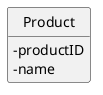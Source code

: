 @startuml

skinparam classAttributeIconSize 0
hide circle
hide methods


class Product {
    - productID
    - name


}



@enduml

